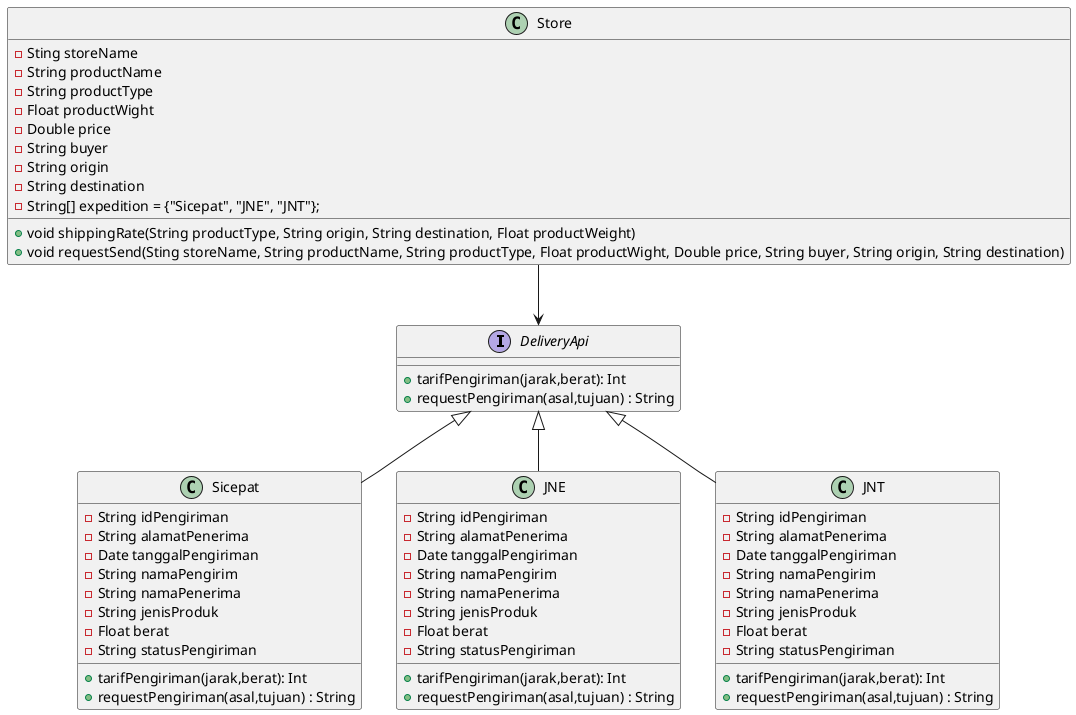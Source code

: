 @startuml E-commerce
' diagram style

' diagram relation
DeliveryApi <|-- Sicepat
DeliveryApi <|-- JNE
DeliveryApi <|-- JNT
Store --> DeliveryApi

class Store{
  -Sting storeName
  -String productName
  -String productType
  -Float productWight
  -Double price
  -String buyer
  -String origin
  -String destination
  -String[] expedition = {"Sicepat", "JNE", "JNT"};

  +void shippingRate(String productType, String origin, String destination, Float productWeight)
  +void requestSend(Sting storeName, String productName, String productType, Float productWight, Double price, String buyer, String origin, String destination)
}

interface DeliveryApi{
    +tarifPengiriman(jarak,berat): Int
    +requestPengiriman(asal,tujuan) : String
}

Class Sicepat{
    -String idPengiriman
	  -String alamatPenerima
	  -Date tanggalPengiriman
	  -String namaPengirim 
	  -String namaPenerima
	  -String jenisProduk
	  -Float berat
	  -String statusPengiriman
  
    +tarifPengiriman(jarak,berat): Int
    +requestPengiriman(asal,tujuan) : String
}

Class JNE{
    -String idPengiriman
	  -String alamatPenerima
	  -Date tanggalPengiriman
	  -String namaPengirim 
	  -String namaPenerima
	  -String jenisProduk
  	-Float berat
  	-String statusPengiriman
  
    +tarifPengiriman(jarak,berat): Int
    +requestPengiriman(asal,tujuan) : String
}

Class JNT{
    -String idPengiriman
	  -String alamatPenerima
	  -Date tanggalPengiriman
	  -String namaPengirim 
	  -String namaPenerima
	  -String jenisProduk
	  -Float berat
	  -String statusPengiriman
  
    +tarifPengiriman(jarak,berat): Int
    +requestPengiriman(asal,tujuan) : String
}

@enduml
